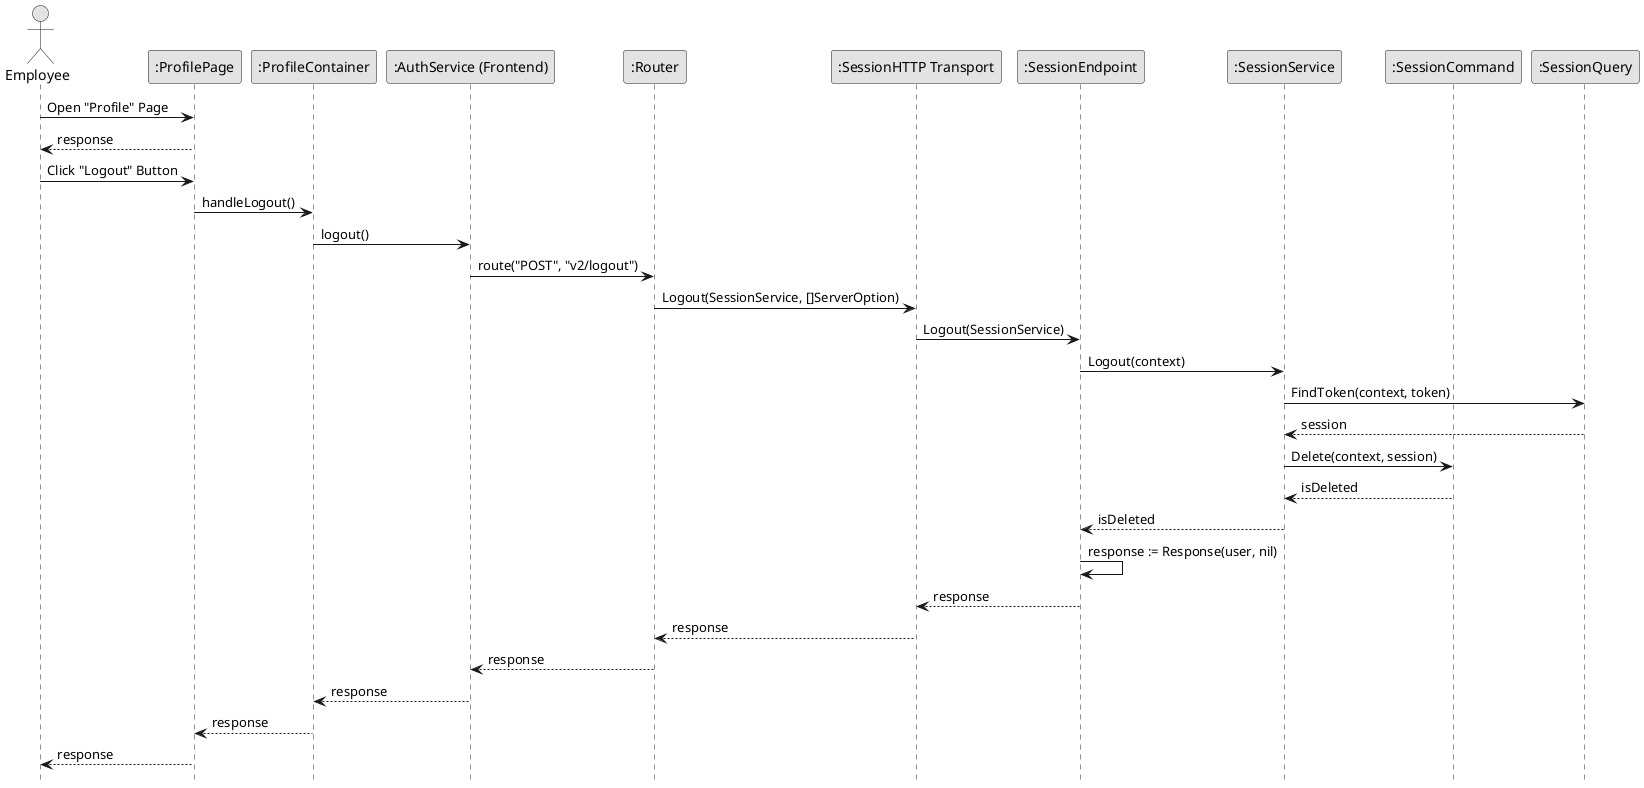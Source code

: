 @startuml Logout

skinparam Monochrome true
skinparam Shadowing false
hide footbox

actor Employee
participant ":ProfilePage" as ProfilePage
participant ":ProfileContainer" as ProfileContainer
participant ":AuthService (Frontend)" as FEAuthService
participant ":Router" as Router
participant ":SessionHTTP Transport" as SessionHTTPTransport
participant ":SessionEndpoint" as SessionEndpoint
participant ":SessionService" as SessionService
participant ":SessionCommand" as SessionCommand
participant ":SessionQuery" as SessionQuery

Employee->ProfilePage: Open "Profile" Page
ProfilePage-->Employee: response

Employee->ProfilePage: Click "Logout" Button
ProfilePage->ProfileContainer: handleLogout()
ProfileContainer->FEAuthService: logout()
FEAuthService->Router: route("POST", "v2/logout")
Router->SessionHTTPTransport: Logout(SessionService, []ServerOption)
SessionHTTPTransport->SessionEndpoint: Logout(SessionService)
SessionEndpoint->SessionService: Logout(context)
SessionService->SessionQuery: FindToken(context, token)
SessionQuery-->SessionService: session
SessionService->SessionCommand: Delete(context, session)
SessionCommand-->SessionService: isDeleted
SessionService-->SessionEndpoint: isDeleted
SessionEndpoint->SessionEndpoint: response := Response(user, nil)
SessionEndpoint-->SessionHTTPTransport: response
SessionHTTPTransport-->Router: response
Router-->FEAuthService: response
FEAuthService-->ProfileContainer: response
ProfileContainer-->ProfilePage: response
ProfilePage-->Employee: response

@enduml